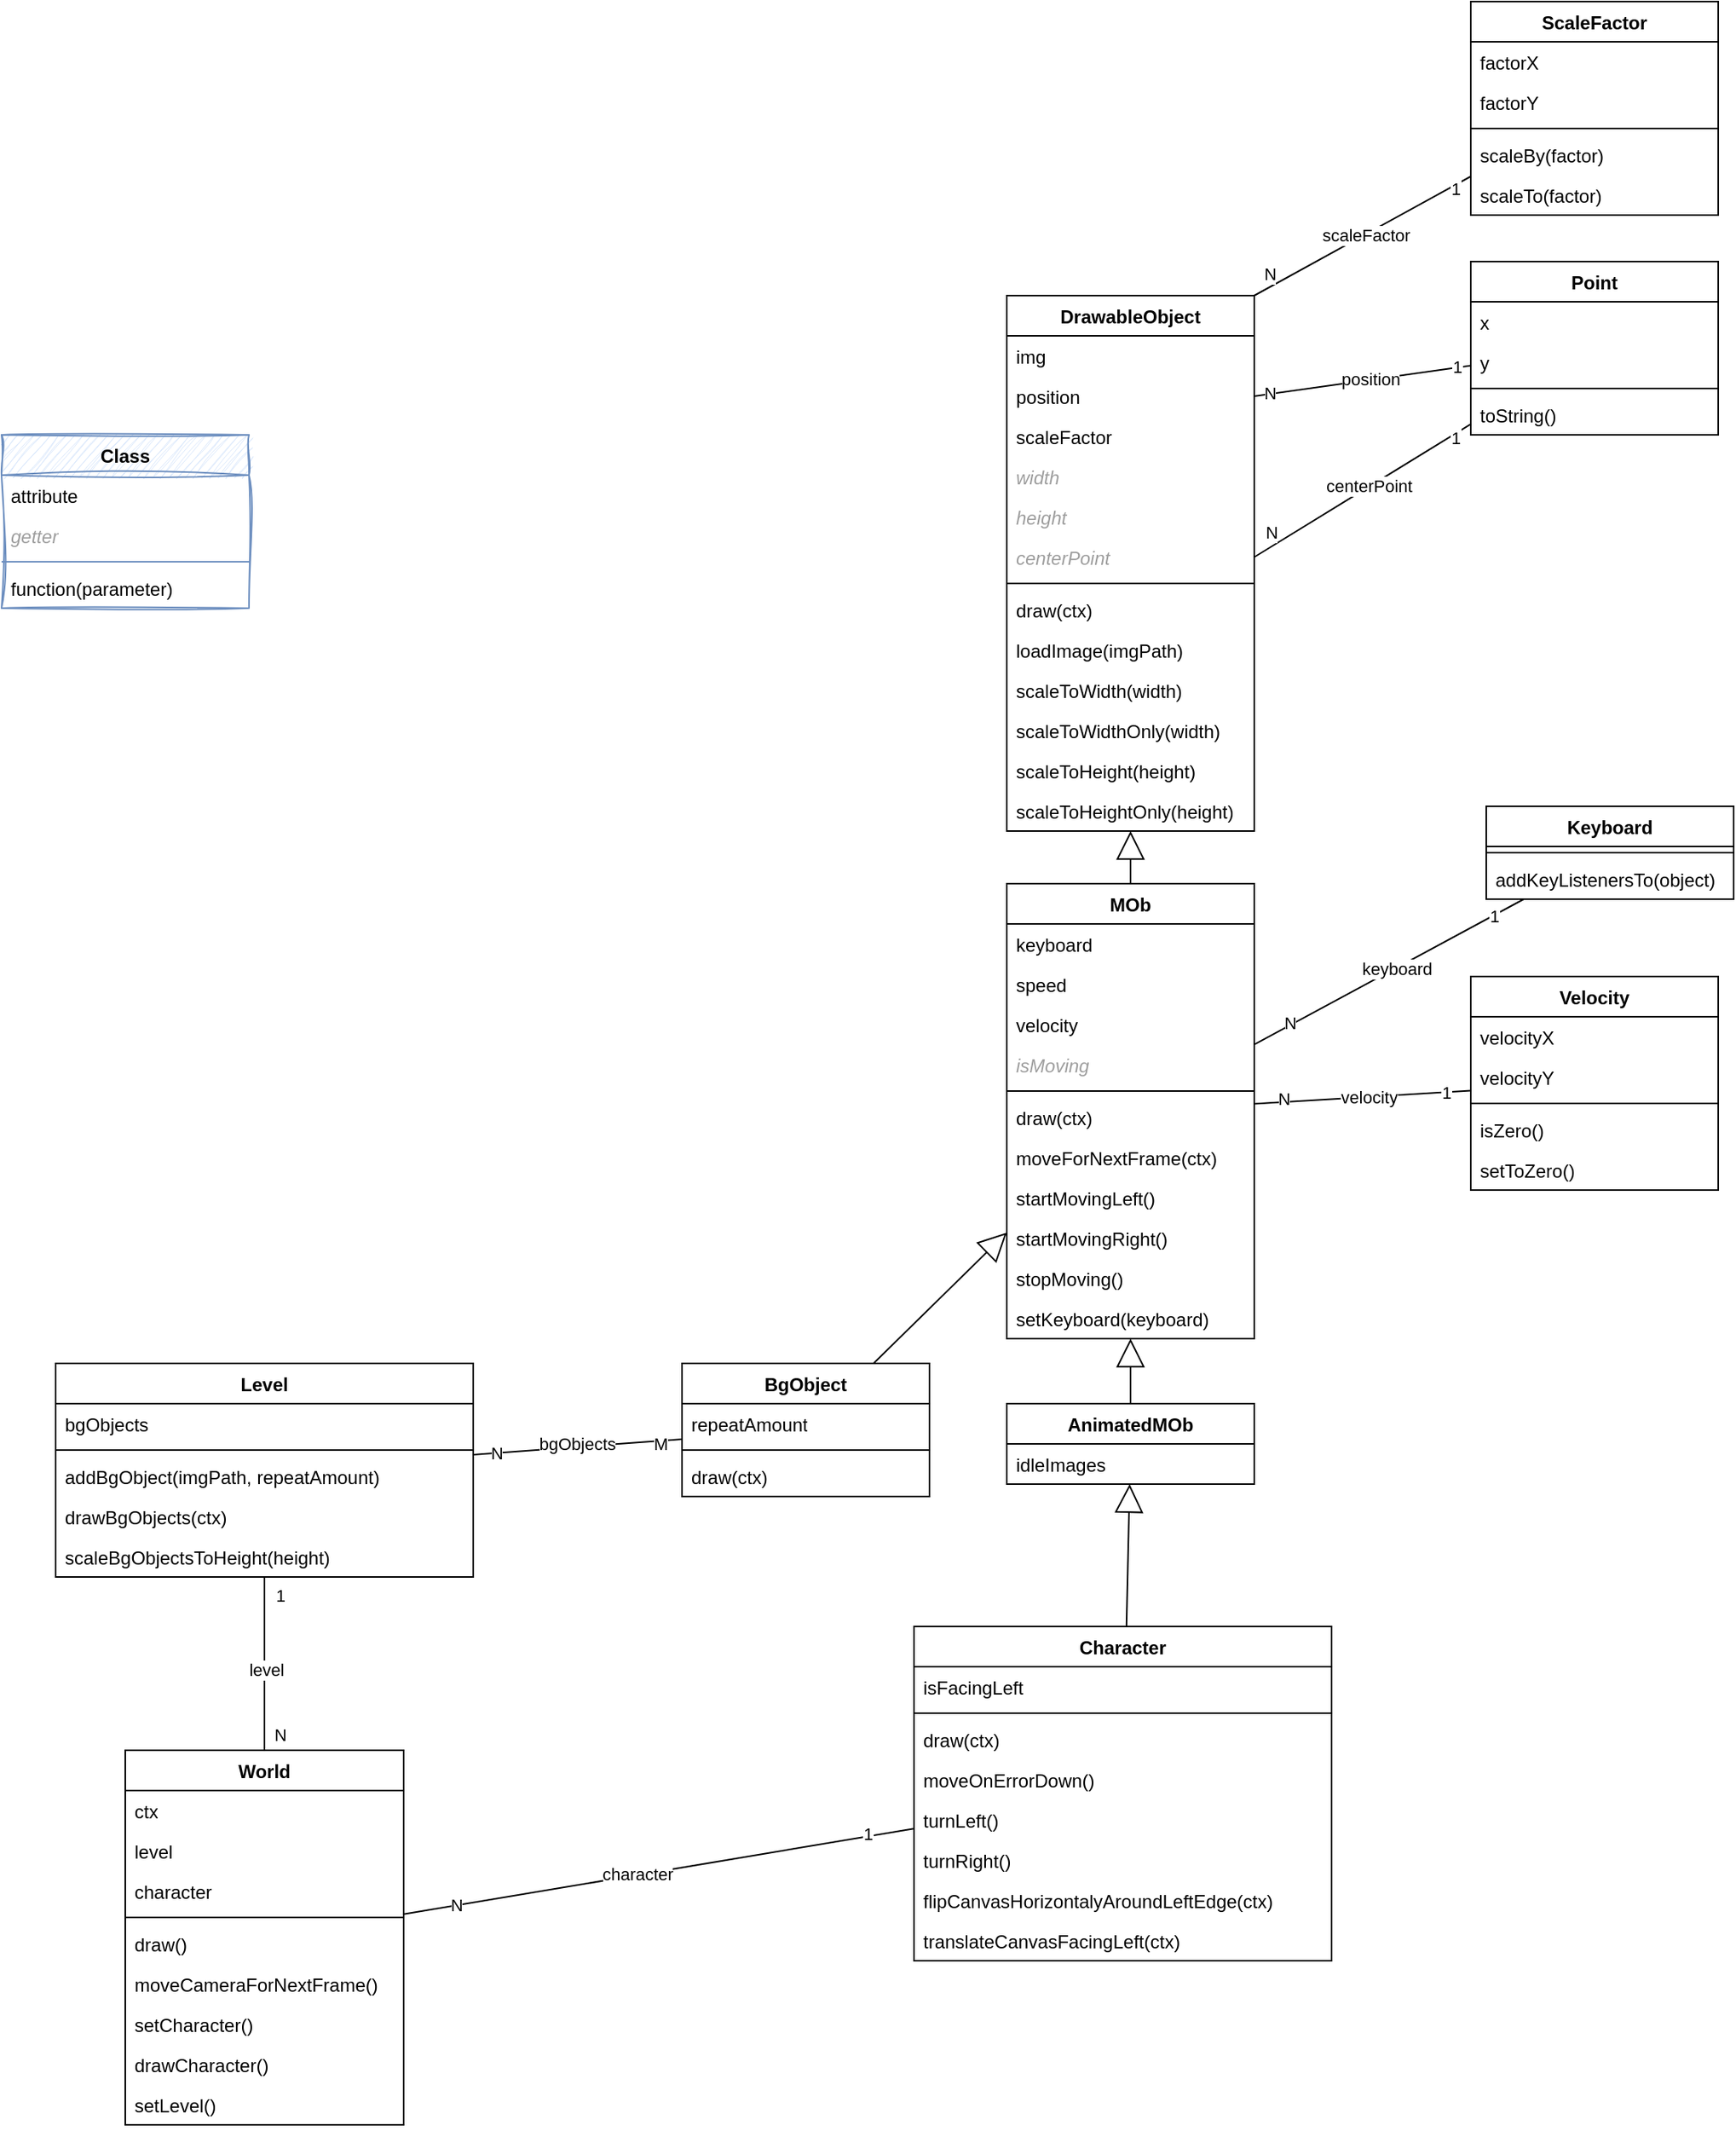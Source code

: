 <mxfile version="26.0.9">
  <diagram name="Seite-1" id="x2at07_N_aQKd4EDJgy-">
    <mxGraphModel dx="225" dy="431" grid="1" gridSize="10" guides="1" tooltips="1" connect="1" arrows="1" fold="1" page="0" pageScale="1" pageWidth="827" pageHeight="1169" math="0" shadow="0">
      <root>
        <mxCell id="0" />
        <mxCell id="1" parent="0" />
        <mxCell id="p3V_-y9Fi-c3o4Cyw_b7-1" value="MOb" style="swimlane;fontStyle=1;align=center;verticalAlign=top;childLayout=stackLayout;horizontal=1;startSize=26;horizontalStack=0;resizeParent=1;resizeParentMax=0;resizeLast=0;collapsible=1;marginBottom=0;whiteSpace=wrap;html=1;" parent="1" vertex="1">
          <mxGeometry x="1250" y="940" width="160" height="294" as="geometry" />
        </mxCell>
        <mxCell id="aAD3sPyAptaQX6q1ZkJC-4" value="keyboard" style="text;strokeColor=none;fillColor=none;align=left;verticalAlign=top;spacingLeft=4;spacingRight=4;overflow=hidden;rotatable=0;points=[[0,0.5],[1,0.5]];portConstraint=eastwest;whiteSpace=wrap;html=1;" parent="p3V_-y9Fi-c3o4Cyw_b7-1" vertex="1">
          <mxGeometry y="26" width="160" height="26" as="geometry" />
        </mxCell>
        <mxCell id="p3V_-y9Fi-c3o4Cyw_b7-5" value="speed" style="text;strokeColor=none;fillColor=none;align=left;verticalAlign=top;spacingLeft=4;spacingRight=4;overflow=hidden;rotatable=0;points=[[0,0.5],[1,0.5]];portConstraint=eastwest;whiteSpace=wrap;html=1;" parent="p3V_-y9Fi-c3o4Cyw_b7-1" vertex="1">
          <mxGeometry y="52" width="160" height="26" as="geometry" />
        </mxCell>
        <mxCell id="aAD3sPyAptaQX6q1ZkJC-6" value="velocity" style="text;strokeColor=none;fillColor=none;align=left;verticalAlign=top;spacingLeft=4;spacingRight=4;overflow=hidden;rotatable=0;points=[[0,0.5],[1,0.5]];portConstraint=eastwest;whiteSpace=wrap;html=1;" parent="p3V_-y9Fi-c3o4Cyw_b7-1" vertex="1">
          <mxGeometry y="78" width="160" height="26" as="geometry" />
        </mxCell>
        <mxCell id="pab9TxSlT8iIfJ_tJvWD-12" value="isMoving" style="text;align=left;verticalAlign=top;spacingLeft=4;spacingRight=4;overflow=hidden;rotatable=0;points=[[0,0.5],[1,0.5]];portConstraint=eastwest;whiteSpace=wrap;html=1;fontStyle=2;fontColor=#9E9E9E;" parent="p3V_-y9Fi-c3o4Cyw_b7-1" vertex="1">
          <mxGeometry y="104" width="160" height="26" as="geometry" />
        </mxCell>
        <mxCell id="Eilfzpk88HIiNFCSPfmL-2" value="" style="line;strokeWidth=1;fillColor=none;align=left;verticalAlign=middle;spacingTop=-1;spacingLeft=3;spacingRight=3;rotatable=0;labelPosition=right;points=[];portConstraint=eastwest;strokeColor=inherit;" parent="p3V_-y9Fi-c3o4Cyw_b7-1" vertex="1">
          <mxGeometry y="130" width="160" height="8" as="geometry" />
        </mxCell>
        <mxCell id="Eilfzpk88HIiNFCSPfmL-3" value="draw(ctx)" style="text;strokeColor=none;fillColor=none;align=left;verticalAlign=top;spacingLeft=4;spacingRight=4;overflow=hidden;rotatable=0;points=[[0,0.5],[1,0.5]];portConstraint=eastwest;whiteSpace=wrap;html=1;" parent="p3V_-y9Fi-c3o4Cyw_b7-1" vertex="1">
          <mxGeometry y="138" width="160" height="26" as="geometry" />
        </mxCell>
        <mxCell id="Eilfzpk88HIiNFCSPfmL-1" value="moveForNextFrame(ctx)" style="text;strokeColor=none;fillColor=none;align=left;verticalAlign=top;spacingLeft=4;spacingRight=4;overflow=hidden;rotatable=0;points=[[0,0.5],[1,0.5]];portConstraint=eastwest;whiteSpace=wrap;html=1;" parent="p3V_-y9Fi-c3o4Cyw_b7-1" vertex="1">
          <mxGeometry y="164" width="160" height="26" as="geometry" />
        </mxCell>
        <mxCell id="aAD3sPyAptaQX6q1ZkJC-2" value="startMovingLeft()" style="text;strokeColor=none;fillColor=none;align=left;verticalAlign=top;spacingLeft=4;spacingRight=4;overflow=hidden;rotatable=0;points=[[0,0.5],[1,0.5]];portConstraint=eastwest;whiteSpace=wrap;html=1;" parent="p3V_-y9Fi-c3o4Cyw_b7-1" vertex="1">
          <mxGeometry y="190" width="160" height="26" as="geometry" />
        </mxCell>
        <mxCell id="_E2Q9uZoJVDtGUVlwZwN-10" value="startMovingRight()" style="text;strokeColor=none;fillColor=none;align=left;verticalAlign=top;spacingLeft=4;spacingRight=4;overflow=hidden;rotatable=0;points=[[0,0.5],[1,0.5]];portConstraint=eastwest;whiteSpace=wrap;html=1;" parent="p3V_-y9Fi-c3o4Cyw_b7-1" vertex="1">
          <mxGeometry y="216" width="160" height="26" as="geometry" />
        </mxCell>
        <mxCell id="aAD3sPyAptaQX6q1ZkJC-3" value="stopMoving()" style="text;strokeColor=none;fillColor=none;align=left;verticalAlign=top;spacingLeft=4;spacingRight=4;overflow=hidden;rotatable=0;points=[[0,0.5],[1,0.5]];portConstraint=eastwest;whiteSpace=wrap;html=1;" parent="p3V_-y9Fi-c3o4Cyw_b7-1" vertex="1">
          <mxGeometry y="242" width="160" height="26" as="geometry" />
        </mxCell>
        <mxCell id="VQAU05B-Kyjywp0zFlvR-41" value="setKeyboard(keyboard)" style="text;strokeColor=none;fillColor=none;align=left;verticalAlign=top;spacingLeft=4;spacingRight=4;overflow=hidden;rotatable=0;points=[[0,0.5],[1,0.5]];portConstraint=eastwest;whiteSpace=wrap;html=1;" vertex="1" parent="p3V_-y9Fi-c3o4Cyw_b7-1">
          <mxGeometry y="268" width="160" height="26" as="geometry" />
        </mxCell>
        <mxCell id="p3V_-y9Fi-c3o4Cyw_b7-6" value="DrawableObject" style="swimlane;fontStyle=1;align=center;verticalAlign=top;childLayout=stackLayout;horizontal=1;startSize=26;horizontalStack=0;resizeParent=1;resizeParentMax=0;resizeLast=0;collapsible=1;marginBottom=0;whiteSpace=wrap;html=1;" parent="1" vertex="1">
          <mxGeometry x="1250" y="560" width="160" height="346" as="geometry" />
        </mxCell>
        <mxCell id="S9QPj7j4BUArp6uT0zjr-1" value="img" style="text;strokeColor=none;fillColor=none;align=left;verticalAlign=top;spacingLeft=4;spacingRight=4;overflow=hidden;rotatable=0;points=[[0,0.5],[1,0.5]];portConstraint=eastwest;whiteSpace=wrap;html=1;" parent="p3V_-y9Fi-c3o4Cyw_b7-6" vertex="1">
          <mxGeometry y="26" width="160" height="26" as="geometry" />
        </mxCell>
        <mxCell id="p3V_-y9Fi-c3o4Cyw_b7-8" value="position" style="text;strokeColor=none;fillColor=none;align=left;verticalAlign=top;spacingLeft=4;spacingRight=4;overflow=hidden;rotatable=0;points=[[0,0.5],[1,0.5]];portConstraint=eastwest;whiteSpace=wrap;html=1;" parent="p3V_-y9Fi-c3o4Cyw_b7-6" vertex="1">
          <mxGeometry y="52" width="160" height="26" as="geometry" />
        </mxCell>
        <mxCell id="w2wtN9gK40iT5K4Y2kgw-1" value="scaleFactor" style="text;strokeColor=none;fillColor=none;align=left;verticalAlign=top;spacingLeft=4;spacingRight=4;overflow=hidden;rotatable=0;points=[[0,0.5],[1,0.5]];portConstraint=eastwest;whiteSpace=wrap;html=1;" parent="p3V_-y9Fi-c3o4Cyw_b7-6" vertex="1">
          <mxGeometry y="78" width="160" height="26" as="geometry" />
        </mxCell>
        <mxCell id="w2wtN9gK40iT5K4Y2kgw-15" value="width" style="text;align=left;verticalAlign=top;spacingLeft=4;spacingRight=4;overflow=hidden;rotatable=0;points=[[0,0.5],[1,0.5]];portConstraint=eastwest;whiteSpace=wrap;html=1;fontStyle=2;fontColor=#9E9E9E;" parent="p3V_-y9Fi-c3o4Cyw_b7-6" vertex="1">
          <mxGeometry y="104" width="160" height="26" as="geometry" />
        </mxCell>
        <mxCell id="w2wtN9gK40iT5K4Y2kgw-16" value="height" style="text;align=left;verticalAlign=top;spacingLeft=4;spacingRight=4;overflow=hidden;rotatable=0;points=[[0,0.5],[1,0.5]];portConstraint=eastwest;whiteSpace=wrap;html=1;fontStyle=2;fontColor=#9E9E9E;" parent="p3V_-y9Fi-c3o4Cyw_b7-6" vertex="1">
          <mxGeometry y="130" width="160" height="26" as="geometry" />
        </mxCell>
        <mxCell id="w2wtN9gK40iT5K4Y2kgw-17" value="centerPoint" style="text;align=left;verticalAlign=top;spacingLeft=4;spacingRight=4;overflow=hidden;rotatable=0;points=[[0,0.5],[1,0.5]];portConstraint=eastwest;whiteSpace=wrap;html=1;fontStyle=2;fontColor=#9E9E9E;" parent="p3V_-y9Fi-c3o4Cyw_b7-6" vertex="1">
          <mxGeometry y="156" width="160" height="26" as="geometry" />
        </mxCell>
        <mxCell id="p3V_-y9Fi-c3o4Cyw_b7-12" value="" style="line;strokeWidth=1;fillColor=none;align=left;verticalAlign=middle;spacingTop=-1;spacingLeft=3;spacingRight=3;rotatable=0;labelPosition=right;points=[];portConstraint=eastwest;strokeColor=inherit;" parent="p3V_-y9Fi-c3o4Cyw_b7-6" vertex="1">
          <mxGeometry y="182" width="160" height="8" as="geometry" />
        </mxCell>
        <mxCell id="p3V_-y9Fi-c3o4Cyw_b7-11" value="draw(ctx)" style="text;strokeColor=none;fillColor=none;align=left;verticalAlign=top;spacingLeft=4;spacingRight=4;overflow=hidden;rotatable=0;points=[[0,0.5],[1,0.5]];portConstraint=eastwest;whiteSpace=wrap;html=1;" parent="p3V_-y9Fi-c3o4Cyw_b7-6" vertex="1">
          <mxGeometry y="190" width="160" height="26" as="geometry" />
        </mxCell>
        <mxCell id="S9QPj7j4BUArp6uT0zjr-4" value="loadImage(imgPath)" style="text;strokeColor=none;fillColor=none;align=left;verticalAlign=top;spacingLeft=4;spacingRight=4;overflow=hidden;rotatable=0;points=[[0,0.5],[1,0.5]];portConstraint=eastwest;whiteSpace=wrap;html=1;" parent="p3V_-y9Fi-c3o4Cyw_b7-6" vertex="1">
          <mxGeometry y="216" width="160" height="26" as="geometry" />
        </mxCell>
        <mxCell id="S9QPj7j4BUArp6uT0zjr-5" value="scaleToWidth(width)" style="text;strokeColor=none;fillColor=none;align=left;verticalAlign=top;spacingLeft=4;spacingRight=4;overflow=hidden;rotatable=0;points=[[0,0.5],[1,0.5]];portConstraint=eastwest;whiteSpace=wrap;html=1;" parent="p3V_-y9Fi-c3o4Cyw_b7-6" vertex="1">
          <mxGeometry y="242" width="160" height="26" as="geometry" />
        </mxCell>
        <mxCell id="S9QPj7j4BUArp6uT0zjr-6" value="scaleToWidthOnly(width)" style="text;strokeColor=none;fillColor=none;align=left;verticalAlign=top;spacingLeft=4;spacingRight=4;overflow=hidden;rotatable=0;points=[[0,0.5],[1,0.5]];portConstraint=eastwest;whiteSpace=wrap;html=1;" parent="p3V_-y9Fi-c3o4Cyw_b7-6" vertex="1">
          <mxGeometry y="268" width="160" height="26" as="geometry" />
        </mxCell>
        <mxCell id="S9QPj7j4BUArp6uT0zjr-7" value="scaleToHeight(height)" style="text;strokeColor=none;fillColor=none;align=left;verticalAlign=top;spacingLeft=4;spacingRight=4;overflow=hidden;rotatable=0;points=[[0,0.5],[1,0.5]];portConstraint=eastwest;whiteSpace=wrap;html=1;" parent="p3V_-y9Fi-c3o4Cyw_b7-6" vertex="1">
          <mxGeometry y="294" width="160" height="26" as="geometry" />
        </mxCell>
        <mxCell id="S9QPj7j4BUArp6uT0zjr-8" value="scaleToHeightOnly(height)" style="text;strokeColor=none;fillColor=none;align=left;verticalAlign=top;spacingLeft=4;spacingRight=4;overflow=hidden;rotatable=0;points=[[0,0.5],[1,0.5]];portConstraint=eastwest;whiteSpace=wrap;html=1;" parent="p3V_-y9Fi-c3o4Cyw_b7-6" vertex="1">
          <mxGeometry y="320" width="160" height="26" as="geometry" />
        </mxCell>
        <mxCell id="0z1pT0G0UQYex730a2tR-1" value="" style="endArrow=block;endSize=16;endFill=0;html=1;rounded=0;" parent="1" source="p3V_-y9Fi-c3o4Cyw_b7-1" target="p3V_-y9Fi-c3o4Cyw_b7-6" edge="1">
          <mxGeometry x="-0.062" width="160" relative="1" as="geometry">
            <mxPoint x="1520" y="1020" as="sourcePoint" />
            <mxPoint x="1680" y="1020" as="targetPoint" />
            <mxPoint as="offset" />
          </mxGeometry>
        </mxCell>
        <mxCell id="H8ZNoMI1jTKJGlE2pCz6-1" value="AnimatedMOb" style="swimlane;fontStyle=1;align=center;verticalAlign=top;childLayout=stackLayout;horizontal=1;startSize=26;horizontalStack=0;resizeParent=1;resizeParentMax=0;resizeLast=0;collapsible=1;marginBottom=0;whiteSpace=wrap;html=1;" parent="1" vertex="1">
          <mxGeometry x="1250" y="1276" width="160" height="52" as="geometry" />
        </mxCell>
        <mxCell id="w2wtN9gK40iT5K4Y2kgw-18" value="idleImages" style="text;strokeColor=none;fillColor=none;align=left;verticalAlign=top;spacingLeft=4;spacingRight=4;overflow=hidden;rotatable=0;points=[[0,0.5],[1,0.5]];portConstraint=eastwest;whiteSpace=wrap;html=1;" parent="H8ZNoMI1jTKJGlE2pCz6-1" vertex="1">
          <mxGeometry y="26" width="160" height="26" as="geometry" />
        </mxCell>
        <mxCell id="H8ZNoMI1jTKJGlE2pCz6-7" value="" style="endArrow=block;endSize=16;endFill=0;html=1;rounded=0;" parent="1" source="H8ZNoMI1jTKJGlE2pCz6-1" target="p3V_-y9Fi-c3o4Cyw_b7-1" edge="1">
          <mxGeometry x="-0.062" width="160" relative="1" as="geometry">
            <mxPoint x="1460" y="1124" as="sourcePoint" />
            <mxPoint x="1460" y="1080" as="targetPoint" />
            <mxPoint as="offset" />
          </mxGeometry>
        </mxCell>
        <mxCell id="VQAU05B-Kyjywp0zFlvR-26" style="rounded=0;orthogonalLoop=1;jettySize=auto;html=1;endArrow=none;startFill=0;" edge="1" parent="1" source="H8ZNoMI1jTKJGlE2pCz6-9" target="_E2Q9uZoJVDtGUVlwZwN-7">
          <mxGeometry relative="1" as="geometry" />
        </mxCell>
        <mxCell id="VQAU05B-Kyjywp0zFlvR-27" value="character" style="edgeLabel;html=1;align=center;verticalAlign=middle;resizable=0;points=[];" connectable="0" vertex="1" parent="VQAU05B-Kyjywp0zFlvR-26">
          <mxGeometry x="-0.082" y="1" relative="1" as="geometry">
            <mxPoint as="offset" />
          </mxGeometry>
        </mxCell>
        <mxCell id="VQAU05B-Kyjywp0zFlvR-28" value="N" style="edgeLabel;html=1;align=center;verticalAlign=middle;resizable=0;points=[];" connectable="0" vertex="1" parent="VQAU05B-Kyjywp0zFlvR-26">
          <mxGeometry x="-0.796" y="1" relative="1" as="geometry">
            <mxPoint as="offset" />
          </mxGeometry>
        </mxCell>
        <mxCell id="VQAU05B-Kyjywp0zFlvR-29" value="1" style="edgeLabel;html=1;align=center;verticalAlign=middle;resizable=0;points=[];" connectable="0" vertex="1" parent="VQAU05B-Kyjywp0zFlvR-26">
          <mxGeometry x="0.816" y="2" relative="1" as="geometry">
            <mxPoint as="offset" />
          </mxGeometry>
        </mxCell>
        <mxCell id="H8ZNoMI1jTKJGlE2pCz6-9" value="World" style="swimlane;fontStyle=1;align=center;verticalAlign=top;childLayout=stackLayout;horizontal=1;startSize=26;horizontalStack=0;resizeParent=1;resizeParentMax=0;resizeLast=0;collapsible=1;marginBottom=0;whiteSpace=wrap;html=1;" parent="1" vertex="1">
          <mxGeometry x="680" y="1500" width="180" height="242" as="geometry" />
        </mxCell>
        <mxCell id="H8ZNoMI1jTKJGlE2pCz6-11" value="ctx" style="text;strokeColor=none;fillColor=none;align=left;verticalAlign=top;spacingLeft=4;spacingRight=4;overflow=hidden;rotatable=0;points=[[0,0.5],[1,0.5]];portConstraint=eastwest;whiteSpace=wrap;html=1;" parent="H8ZNoMI1jTKJGlE2pCz6-9" vertex="1">
          <mxGeometry y="26" width="180" height="26" as="geometry" />
        </mxCell>
        <mxCell id="_E2Q9uZoJVDtGUVlwZwN-6" value="level" style="text;strokeColor=none;fillColor=none;align=left;verticalAlign=top;spacingLeft=4;spacingRight=4;overflow=hidden;rotatable=0;points=[[0,0.5],[1,0.5]];portConstraint=eastwest;whiteSpace=wrap;html=1;" parent="H8ZNoMI1jTKJGlE2pCz6-9" vertex="1">
          <mxGeometry y="52" width="180" height="26" as="geometry" />
        </mxCell>
        <mxCell id="_E2Q9uZoJVDtGUVlwZwN-5" value="character" style="text;strokeColor=none;fillColor=none;align=left;verticalAlign=top;spacingLeft=4;spacingRight=4;overflow=hidden;rotatable=0;points=[[0,0.5],[1,0.5]];portConstraint=eastwest;whiteSpace=wrap;html=1;" parent="H8ZNoMI1jTKJGlE2pCz6-9" vertex="1">
          <mxGeometry y="78" width="180" height="26" as="geometry" />
        </mxCell>
        <mxCell id="H8ZNoMI1jTKJGlE2pCz6-15" value="" style="line;strokeWidth=1;fillColor=none;align=left;verticalAlign=middle;spacingTop=-1;spacingLeft=3;spacingRight=3;rotatable=0;labelPosition=right;points=[];portConstraint=eastwest;strokeColor=inherit;" parent="H8ZNoMI1jTKJGlE2pCz6-9" vertex="1">
          <mxGeometry y="104" width="180" height="8" as="geometry" />
        </mxCell>
        <mxCell id="w2wtN9gK40iT5K4Y2kgw-12" value="draw()" style="text;strokeColor=none;fillColor=none;align=left;verticalAlign=top;spacingLeft=4;spacingRight=4;overflow=hidden;rotatable=0;points=[[0,0.5],[1,0.5]];portConstraint=eastwest;whiteSpace=wrap;html=1;" parent="H8ZNoMI1jTKJGlE2pCz6-9" vertex="1">
          <mxGeometry y="112" width="180" height="26" as="geometry" />
        </mxCell>
        <mxCell id="VQAU05B-Kyjywp0zFlvR-36" value="moveCameraForNextFrame()" style="text;strokeColor=none;fillColor=none;align=left;verticalAlign=top;spacingLeft=4;spacingRight=4;overflow=hidden;rotatable=0;points=[[0,0.5],[1,0.5]];portConstraint=eastwest;whiteSpace=wrap;html=1;" vertex="1" parent="H8ZNoMI1jTKJGlE2pCz6-9">
          <mxGeometry y="138" width="180" height="26" as="geometry" />
        </mxCell>
        <mxCell id="H8ZNoMI1jTKJGlE2pCz6-16" value="setCharacter()" style="text;strokeColor=none;fillColor=none;align=left;verticalAlign=top;spacingLeft=4;spacingRight=4;overflow=hidden;rotatable=0;points=[[0,0.5],[1,0.5]];portConstraint=eastwest;whiteSpace=wrap;html=1;" parent="H8ZNoMI1jTKJGlE2pCz6-9" vertex="1">
          <mxGeometry y="164" width="180" height="26" as="geometry" />
        </mxCell>
        <mxCell id="w2wtN9gK40iT5K4Y2kgw-11" value="drawCharacter()" style="text;strokeColor=none;fillColor=none;align=left;verticalAlign=top;spacingLeft=4;spacingRight=4;overflow=hidden;rotatable=0;points=[[0,0.5],[1,0.5]];portConstraint=eastwest;whiteSpace=wrap;html=1;" parent="H8ZNoMI1jTKJGlE2pCz6-9" vertex="1">
          <mxGeometry y="190" width="180" height="26" as="geometry" />
        </mxCell>
        <mxCell id="VQAU05B-Kyjywp0zFlvR-37" value="setLevel()" style="text;strokeColor=none;fillColor=none;align=left;verticalAlign=top;spacingLeft=4;spacingRight=4;overflow=hidden;rotatable=0;points=[[0,0.5],[1,0.5]];portConstraint=eastwest;whiteSpace=wrap;html=1;" vertex="1" parent="H8ZNoMI1jTKJGlE2pCz6-9">
          <mxGeometry y="216" width="180" height="26" as="geometry" />
        </mxCell>
        <mxCell id="VQAU05B-Kyjywp0zFlvR-30" style="rounded=0;orthogonalLoop=1;jettySize=auto;html=1;endArrow=none;startFill=0;" edge="1" parent="1" source="_E2Q9uZoJVDtGUVlwZwN-1" target="ONFq-kA_TUCuMtDlKYoT-1">
          <mxGeometry relative="1" as="geometry" />
        </mxCell>
        <mxCell id="VQAU05B-Kyjywp0zFlvR-31" value="bgObjects" style="edgeLabel;html=1;align=center;verticalAlign=middle;resizable=0;points=[];" connectable="0" vertex="1" parent="VQAU05B-Kyjywp0zFlvR-30">
          <mxGeometry x="-0.008" y="2" relative="1" as="geometry">
            <mxPoint as="offset" />
          </mxGeometry>
        </mxCell>
        <mxCell id="VQAU05B-Kyjywp0zFlvR-32" value="N" style="edgeLabel;html=1;align=center;verticalAlign=middle;resizable=0;points=[];" connectable="0" vertex="1" parent="VQAU05B-Kyjywp0zFlvR-30">
          <mxGeometry x="-0.787" relative="1" as="geometry">
            <mxPoint as="offset" />
          </mxGeometry>
        </mxCell>
        <mxCell id="VQAU05B-Kyjywp0zFlvR-33" value="M" style="edgeLabel;html=1;align=center;verticalAlign=middle;resizable=0;points=[];" connectable="0" vertex="1" parent="VQAU05B-Kyjywp0zFlvR-30">
          <mxGeometry x="0.781" y="-2" relative="1" as="geometry">
            <mxPoint as="offset" />
          </mxGeometry>
        </mxCell>
        <mxCell id="_E2Q9uZoJVDtGUVlwZwN-1" value="Level" style="swimlane;fontStyle=1;align=center;verticalAlign=top;childLayout=stackLayout;horizontal=1;startSize=26;horizontalStack=0;resizeParent=1;resizeParentMax=0;resizeLast=0;collapsible=1;marginBottom=0;whiteSpace=wrap;html=1;" parent="1" vertex="1">
          <mxGeometry x="635" y="1250" width="270" height="138" as="geometry" />
        </mxCell>
        <mxCell id="w2wtN9gK40iT5K4Y2kgw-13" value="bgObjects" style="text;strokeColor=none;fillColor=none;align=left;verticalAlign=top;spacingLeft=4;spacingRight=4;overflow=hidden;rotatable=0;points=[[0,0.5],[1,0.5]];portConstraint=eastwest;whiteSpace=wrap;html=1;" parent="_E2Q9uZoJVDtGUVlwZwN-1" vertex="1">
          <mxGeometry y="26" width="270" height="26" as="geometry" />
        </mxCell>
        <mxCell id="_E2Q9uZoJVDtGUVlwZwN-3" value="" style="line;strokeWidth=1;fillColor=none;align=left;verticalAlign=middle;spacingTop=-1;spacingLeft=3;spacingRight=3;rotatable=0;labelPosition=right;points=[];portConstraint=eastwest;strokeColor=inherit;" parent="_E2Q9uZoJVDtGUVlwZwN-1" vertex="1">
          <mxGeometry y="52" width="270" height="8" as="geometry" />
        </mxCell>
        <mxCell id="_E2Q9uZoJVDtGUVlwZwN-4" value="addBgObject(imgPath, repeatAmount)" style="text;strokeColor=none;fillColor=none;align=left;verticalAlign=top;spacingLeft=4;spacingRight=4;overflow=hidden;rotatable=0;points=[[0,0.5],[1,0.5]];portConstraint=eastwest;whiteSpace=wrap;html=1;" parent="_E2Q9uZoJVDtGUVlwZwN-1" vertex="1">
          <mxGeometry y="60" width="270" height="26" as="geometry" />
        </mxCell>
        <mxCell id="VQAU05B-Kyjywp0zFlvR-21" value="drawBgObjects(ctx)" style="text;strokeColor=none;fillColor=none;align=left;verticalAlign=top;spacingLeft=4;spacingRight=4;overflow=hidden;rotatable=0;points=[[0,0.5],[1,0.5]];portConstraint=eastwest;whiteSpace=wrap;html=1;" vertex="1" parent="_E2Q9uZoJVDtGUVlwZwN-1">
          <mxGeometry y="86" width="270" height="26" as="geometry" />
        </mxCell>
        <mxCell id="w2wtN9gK40iT5K4Y2kgw-14" value="scaleBgObjectsToHeight(height)" style="text;strokeColor=none;fillColor=none;align=left;verticalAlign=top;spacingLeft=4;spacingRight=4;overflow=hidden;rotatable=0;points=[[0,0.5],[1,0.5]];portConstraint=eastwest;whiteSpace=wrap;html=1;" parent="_E2Q9uZoJVDtGUVlwZwN-1" vertex="1">
          <mxGeometry y="112" width="270" height="26" as="geometry" />
        </mxCell>
        <mxCell id="_E2Q9uZoJVDtGUVlwZwN-7" value="Character" style="swimlane;fontStyle=1;align=center;verticalAlign=top;childLayout=stackLayout;horizontal=1;startSize=26;horizontalStack=0;resizeParent=1;resizeParentMax=0;resizeLast=0;collapsible=1;marginBottom=0;whiteSpace=wrap;html=1;" parent="1" vertex="1">
          <mxGeometry x="1190" y="1420" width="270" height="216" as="geometry" />
        </mxCell>
        <mxCell id="s-4L6rrlBLvR3rok7J3N-1" value="isFacingLeft" style="text;strokeColor=none;fillColor=none;align=left;verticalAlign=top;spacingLeft=4;spacingRight=4;overflow=hidden;rotatable=0;points=[[0,0.5],[1,0.5]];portConstraint=eastwest;whiteSpace=wrap;html=1;" parent="_E2Q9uZoJVDtGUVlwZwN-7" vertex="1">
          <mxGeometry y="26" width="270" height="26" as="geometry" />
        </mxCell>
        <mxCell id="_E2Q9uZoJVDtGUVlwZwN-9" value="" style="line;strokeWidth=1;fillColor=none;align=left;verticalAlign=middle;spacingTop=-1;spacingLeft=3;spacingRight=3;rotatable=0;labelPosition=right;points=[];portConstraint=eastwest;strokeColor=inherit;" parent="_E2Q9uZoJVDtGUVlwZwN-7" vertex="1">
          <mxGeometry y="52" width="270" height="8" as="geometry" />
        </mxCell>
        <mxCell id="aAD3sPyAptaQX6q1ZkJC-1" value="draw(ctx)" style="text;strokeColor=none;fillColor=none;align=left;verticalAlign=top;spacingLeft=4;spacingRight=4;overflow=hidden;rotatable=0;points=[[0,0.5],[1,0.5]];portConstraint=eastwest;whiteSpace=wrap;html=1;" parent="_E2Q9uZoJVDtGUVlwZwN-7" vertex="1">
          <mxGeometry y="60" width="270" height="26" as="geometry" />
        </mxCell>
        <mxCell id="VQAU05B-Kyjywp0zFlvR-1" value="moveOnErrorDown()" style="text;strokeColor=none;fillColor=none;align=left;verticalAlign=top;spacingLeft=4;spacingRight=4;overflow=hidden;rotatable=0;points=[[0,0.5],[1,0.5]];portConstraint=eastwest;whiteSpace=wrap;html=1;" vertex="1" parent="_E2Q9uZoJVDtGUVlwZwN-7">
          <mxGeometry y="86" width="270" height="26" as="geometry" />
        </mxCell>
        <mxCell id="VQAU05B-Kyjywp0zFlvR-2" value="turnLeft()" style="text;strokeColor=none;fillColor=none;align=left;verticalAlign=top;spacingLeft=4;spacingRight=4;overflow=hidden;rotatable=0;points=[[0,0.5],[1,0.5]];portConstraint=eastwest;whiteSpace=wrap;html=1;" vertex="1" parent="_E2Q9uZoJVDtGUVlwZwN-7">
          <mxGeometry y="112" width="270" height="26" as="geometry" />
        </mxCell>
        <mxCell id="VQAU05B-Kyjywp0zFlvR-3" value="turnRight()" style="text;strokeColor=none;fillColor=none;align=left;verticalAlign=top;spacingLeft=4;spacingRight=4;overflow=hidden;rotatable=0;points=[[0,0.5],[1,0.5]];portConstraint=eastwest;whiteSpace=wrap;html=1;" vertex="1" parent="_E2Q9uZoJVDtGUVlwZwN-7">
          <mxGeometry y="138" width="270" height="26" as="geometry" />
        </mxCell>
        <mxCell id="s-4L6rrlBLvR3rok7J3N-3" value="flipCanvasHorizontalyAroundLeftEdge(ctx)" style="text;strokeColor=none;fillColor=none;align=left;verticalAlign=top;spacingLeft=4;spacingRight=4;overflow=hidden;rotatable=0;points=[[0,0.5],[1,0.5]];portConstraint=eastwest;whiteSpace=wrap;html=1;" parent="_E2Q9uZoJVDtGUVlwZwN-7" vertex="1">
          <mxGeometry y="164" width="270" height="26" as="geometry" />
        </mxCell>
        <mxCell id="s-4L6rrlBLvR3rok7J3N-4" value="translateCanvasFacingLeft(ctx)" style="text;strokeColor=none;fillColor=none;align=left;verticalAlign=top;spacingLeft=4;spacingRight=4;overflow=hidden;rotatable=0;points=[[0,0.5],[1,0.5]];portConstraint=eastwest;whiteSpace=wrap;html=1;" parent="_E2Q9uZoJVDtGUVlwZwN-7" vertex="1">
          <mxGeometry y="190" width="270" height="26" as="geometry" />
        </mxCell>
        <mxCell id="_E2Q9uZoJVDtGUVlwZwN-12" value="" style="endArrow=block;endSize=16;endFill=0;html=1;rounded=0;" parent="1" source="_E2Q9uZoJVDtGUVlwZwN-7" target="H8ZNoMI1jTKJGlE2pCz6-1" edge="1">
          <mxGeometry x="-0.062" width="160" relative="1" as="geometry">
            <mxPoint x="1560" y="1100" as="sourcePoint" />
            <mxPoint x="1510" y="1101" as="targetPoint" />
            <mxPoint as="offset" />
          </mxGeometry>
        </mxCell>
        <mxCell id="_E2Q9uZoJVDtGUVlwZwN-13" value="Point" style="swimlane;fontStyle=1;align=center;verticalAlign=top;childLayout=stackLayout;horizontal=1;startSize=26;horizontalStack=0;resizeParent=1;resizeParentMax=0;resizeLast=0;collapsible=1;marginBottom=0;whiteSpace=wrap;html=1;" parent="1" vertex="1">
          <mxGeometry x="1550" y="538" width="160" height="112" as="geometry" />
        </mxCell>
        <mxCell id="_E2Q9uZoJVDtGUVlwZwN-14" value="x" style="text;strokeColor=none;fillColor=none;align=left;verticalAlign=top;spacingLeft=4;spacingRight=4;overflow=hidden;rotatable=0;points=[[0,0.5],[1,0.5]];portConstraint=eastwest;whiteSpace=wrap;html=1;" parent="_E2Q9uZoJVDtGUVlwZwN-13" vertex="1">
          <mxGeometry y="26" width="160" height="26" as="geometry" />
        </mxCell>
        <mxCell id="w2wtN9gK40iT5K4Y2kgw-6" value="y" style="text;strokeColor=none;fillColor=none;align=left;verticalAlign=top;spacingLeft=4;spacingRight=4;overflow=hidden;rotatable=0;points=[[0,0.5],[1,0.5]];portConstraint=eastwest;whiteSpace=wrap;html=1;" parent="_E2Q9uZoJVDtGUVlwZwN-13" vertex="1">
          <mxGeometry y="52" width="160" height="26" as="geometry" />
        </mxCell>
        <mxCell id="VQAU05B-Kyjywp0zFlvR-4" value="" style="line;strokeWidth=1;fillColor=none;align=left;verticalAlign=middle;spacingTop=-1;spacingLeft=3;spacingRight=3;rotatable=0;labelPosition=right;points=[];portConstraint=eastwest;strokeColor=inherit;" vertex="1" parent="_E2Q9uZoJVDtGUVlwZwN-13">
          <mxGeometry y="78" width="160" height="8" as="geometry" />
        </mxCell>
        <mxCell id="VQAU05B-Kyjywp0zFlvR-5" value="toString()" style="text;strokeColor=none;fillColor=none;align=left;verticalAlign=top;spacingLeft=4;spacingRight=4;overflow=hidden;rotatable=0;points=[[0,0.5],[1,0.5]];portConstraint=eastwest;whiteSpace=wrap;html=1;" vertex="1" parent="_E2Q9uZoJVDtGUVlwZwN-13">
          <mxGeometry y="86" width="160" height="26" as="geometry" />
        </mxCell>
        <mxCell id="_E2Q9uZoJVDtGUVlwZwN-17" value="ScaleFactor" style="swimlane;fontStyle=1;align=center;verticalAlign=top;childLayout=stackLayout;horizontal=1;startSize=26;horizontalStack=0;resizeParent=1;resizeParentMax=0;resizeLast=0;collapsible=1;marginBottom=0;whiteSpace=wrap;html=1;" parent="1" vertex="1">
          <mxGeometry x="1550" y="370" width="160" height="138" as="geometry" />
        </mxCell>
        <mxCell id="w2wtN9gK40iT5K4Y2kgw-9" value="factorX" style="text;strokeColor=none;fillColor=none;align=left;verticalAlign=top;spacingLeft=4;spacingRight=4;overflow=hidden;rotatable=0;points=[[0,0.5],[1,0.5]];portConstraint=eastwest;whiteSpace=wrap;html=1;" parent="_E2Q9uZoJVDtGUVlwZwN-17" vertex="1">
          <mxGeometry y="26" width="160" height="26" as="geometry" />
        </mxCell>
        <mxCell id="w2wtN9gK40iT5K4Y2kgw-10" value="factorY" style="text;strokeColor=none;fillColor=none;align=left;verticalAlign=top;spacingLeft=4;spacingRight=4;overflow=hidden;rotatable=0;points=[[0,0.5],[1,0.5]];portConstraint=eastwest;whiteSpace=wrap;html=1;" parent="_E2Q9uZoJVDtGUVlwZwN-17" vertex="1">
          <mxGeometry y="52" width="160" height="26" as="geometry" />
        </mxCell>
        <mxCell id="_E2Q9uZoJVDtGUVlwZwN-19" value="" style="line;strokeWidth=1;fillColor=none;align=left;verticalAlign=middle;spacingTop=-1;spacingLeft=3;spacingRight=3;rotatable=0;labelPosition=right;points=[];portConstraint=eastwest;strokeColor=inherit;" parent="_E2Q9uZoJVDtGUVlwZwN-17" vertex="1">
          <mxGeometry y="78" width="160" height="8" as="geometry" />
        </mxCell>
        <mxCell id="0z1pT0G0UQYex730a2tR-2" value="scaleBy(factor)" style="text;strokeColor=none;fillColor=none;align=left;verticalAlign=top;spacingLeft=4;spacingRight=4;overflow=hidden;rotatable=0;points=[[0,0.5],[1,0.5]];portConstraint=eastwest;whiteSpace=wrap;html=1;" parent="_E2Q9uZoJVDtGUVlwZwN-17" vertex="1">
          <mxGeometry y="86" width="160" height="26" as="geometry" />
        </mxCell>
        <mxCell id="w2wtN9gK40iT5K4Y2kgw-8" value="scaleTo(factor)" style="text;strokeColor=none;fillColor=none;align=left;verticalAlign=top;spacingLeft=4;spacingRight=4;overflow=hidden;rotatable=0;points=[[0,0.5],[1,0.5]];portConstraint=eastwest;whiteSpace=wrap;html=1;" parent="_E2Q9uZoJVDtGUVlwZwN-17" vertex="1">
          <mxGeometry y="112" width="160" height="26" as="geometry" />
        </mxCell>
        <mxCell id="pab9TxSlT8iIfJ_tJvWD-17" style="rounded=0;orthogonalLoop=1;jettySize=auto;html=1;endArrow=none;startFill=0;" parent="1" source="w2wtN9gK40iT5K4Y2kgw-2" target="p3V_-y9Fi-c3o4Cyw_b7-1" edge="1">
          <mxGeometry relative="1" as="geometry" />
        </mxCell>
        <mxCell id="pab9TxSlT8iIfJ_tJvWD-18" value="N" style="edgeLabel;html=1;align=center;verticalAlign=middle;resizable=0;points=[];" parent="pab9TxSlT8iIfJ_tJvWD-17" vertex="1" connectable="0">
          <mxGeometry x="0.729" y="-2" relative="1" as="geometry">
            <mxPoint as="offset" />
          </mxGeometry>
        </mxCell>
        <mxCell id="pab9TxSlT8iIfJ_tJvWD-19" value="1" style="edgeLabel;html=1;align=center;verticalAlign=middle;resizable=0;points=[];" parent="pab9TxSlT8iIfJ_tJvWD-17" vertex="1" connectable="0">
          <mxGeometry x="-0.775" relative="1" as="geometry">
            <mxPoint as="offset" />
          </mxGeometry>
        </mxCell>
        <mxCell id="pab9TxSlT8iIfJ_tJvWD-20" value="velocity" style="edgeLabel;html=1;align=center;verticalAlign=middle;resizable=0;points=[];" parent="pab9TxSlT8iIfJ_tJvWD-17" vertex="1" connectable="0">
          <mxGeometry x="-0.051" relative="1" as="geometry">
            <mxPoint as="offset" />
          </mxGeometry>
        </mxCell>
        <mxCell id="w2wtN9gK40iT5K4Y2kgw-2" value="Velocity" style="swimlane;fontStyle=1;align=center;verticalAlign=top;childLayout=stackLayout;horizontal=1;startSize=26;horizontalStack=0;resizeParent=1;resizeParentMax=0;resizeLast=0;collapsible=1;marginBottom=0;whiteSpace=wrap;html=1;" parent="1" vertex="1">
          <mxGeometry x="1550" y="1000" width="160" height="138" as="geometry" />
        </mxCell>
        <mxCell id="w2wtN9gK40iT5K4Y2kgw-3" value="velocityX" style="text;strokeColor=none;fillColor=none;align=left;verticalAlign=top;spacingLeft=4;spacingRight=4;overflow=hidden;rotatable=0;points=[[0,0.5],[1,0.5]];portConstraint=eastwest;whiteSpace=wrap;html=1;" parent="w2wtN9gK40iT5K4Y2kgw-2" vertex="1">
          <mxGeometry y="26" width="160" height="26" as="geometry" />
        </mxCell>
        <mxCell id="w2wtN9gK40iT5K4Y2kgw-7" value="velocityY" style="text;strokeColor=none;fillColor=none;align=left;verticalAlign=top;spacingLeft=4;spacingRight=4;overflow=hidden;rotatable=0;points=[[0,0.5],[1,0.5]];portConstraint=eastwest;whiteSpace=wrap;html=1;" parent="w2wtN9gK40iT5K4Y2kgw-2" vertex="1">
          <mxGeometry y="52" width="160" height="26" as="geometry" />
        </mxCell>
        <mxCell id="pab9TxSlT8iIfJ_tJvWD-15" value="" style="line;strokeWidth=1;fillColor=none;align=left;verticalAlign=middle;spacingTop=-1;spacingLeft=3;spacingRight=3;rotatable=0;labelPosition=right;points=[];portConstraint=eastwest;strokeColor=inherit;" parent="w2wtN9gK40iT5K4Y2kgw-2" vertex="1">
          <mxGeometry y="78" width="160" height="8" as="geometry" />
        </mxCell>
        <mxCell id="pab9TxSlT8iIfJ_tJvWD-16" value="isZero()" style="text;strokeColor=none;fillColor=none;align=left;verticalAlign=top;spacingLeft=4;spacingRight=4;overflow=hidden;rotatable=0;points=[[0,0.5],[1,0.5]];portConstraint=eastwest;whiteSpace=wrap;html=1;" parent="w2wtN9gK40iT5K4Y2kgw-2" vertex="1">
          <mxGeometry y="86" width="160" height="26" as="geometry" />
        </mxCell>
        <mxCell id="aAD3sPyAptaQX6q1ZkJC-5" value="setToZero()" style="text;strokeColor=none;fillColor=none;align=left;verticalAlign=top;spacingLeft=4;spacingRight=4;overflow=hidden;rotatable=0;points=[[0,0.5],[1,0.5]];portConstraint=eastwest;whiteSpace=wrap;html=1;" parent="w2wtN9gK40iT5K4Y2kgw-2" vertex="1">
          <mxGeometry y="112" width="160" height="26" as="geometry" />
        </mxCell>
        <mxCell id="ONFq-kA_TUCuMtDlKYoT-1" value="BgObject" style="swimlane;fontStyle=1;align=center;verticalAlign=top;childLayout=stackLayout;horizontal=1;startSize=26;horizontalStack=0;resizeParent=1;resizeParentMax=0;resizeLast=0;collapsible=1;marginBottom=0;whiteSpace=wrap;html=1;fontFamily=Helvetica;fontSize=12;" parent="1" vertex="1">
          <mxGeometry x="1040" y="1250" width="160" height="86" as="geometry" />
        </mxCell>
        <mxCell id="ONFq-kA_TUCuMtDlKYoT-2" value="repeatAmount" style="text;strokeColor=none;fillColor=none;align=left;verticalAlign=top;spacingLeft=4;spacingRight=4;overflow=hidden;rotatable=0;points=[[0,0.5],[1,0.5]];portConstraint=eastwest;whiteSpace=wrap;html=1;fontFamily=Helvetica;fontSize=12;fontColor=default;fontStyle=0;" parent="ONFq-kA_TUCuMtDlKYoT-1" vertex="1">
          <mxGeometry y="26" width="160" height="26" as="geometry" />
        </mxCell>
        <mxCell id="fcMi9yGVovQj2EcLoah6-2" value="" style="line;strokeWidth=1;fillColor=none;align=left;verticalAlign=middle;spacingTop=-1;spacingLeft=3;spacingRight=3;rotatable=0;labelPosition=right;points=[];portConstraint=eastwest;strokeColor=inherit;" parent="ONFq-kA_TUCuMtDlKYoT-1" vertex="1">
          <mxGeometry y="52" width="160" height="8" as="geometry" />
        </mxCell>
        <mxCell id="fcMi9yGVovQj2EcLoah6-1" value="draw(ctx)" style="text;strokeColor=none;fillColor=none;align=left;verticalAlign=top;spacingLeft=4;spacingRight=4;overflow=hidden;rotatable=0;points=[[0,0.5],[1,0.5]];portConstraint=eastwest;whiteSpace=wrap;html=1;" parent="ONFq-kA_TUCuMtDlKYoT-1" vertex="1">
          <mxGeometry y="60" width="160" height="26" as="geometry" />
        </mxCell>
        <mxCell id="ONFq-kA_TUCuMtDlKYoT-3" value="" style="endArrow=block;endSize=16;endFill=0;html=1;rounded=0;" parent="1" source="ONFq-kA_TUCuMtDlKYoT-1" target="p3V_-y9Fi-c3o4Cyw_b7-1" edge="1">
          <mxGeometry x="-0.062" width="160" relative="1" as="geometry">
            <mxPoint x="1470" y="1074" as="sourcePoint" />
            <mxPoint x="1470" y="1032" as="targetPoint" />
            <mxPoint as="offset" />
          </mxGeometry>
        </mxCell>
        <mxCell id="8oN-hCcyu4Rb7XAnnMkO-1" value="Keyboard" style="swimlane;fontStyle=1;align=center;verticalAlign=top;childLayout=stackLayout;horizontal=1;startSize=26;horizontalStack=0;resizeParent=1;resizeParentMax=0;resizeLast=0;collapsible=1;marginBottom=0;whiteSpace=wrap;html=1;" parent="1" vertex="1">
          <mxGeometry x="1560" y="890" width="160" height="60" as="geometry" />
        </mxCell>
        <mxCell id="8oN-hCcyu4Rb7XAnnMkO-3" value="" style="line;strokeWidth=1;fillColor=none;align=left;verticalAlign=middle;spacingTop=-1;spacingLeft=3;spacingRight=3;rotatable=0;labelPosition=right;points=[];portConstraint=eastwest;strokeColor=inherit;" parent="8oN-hCcyu4Rb7XAnnMkO-1" vertex="1">
          <mxGeometry y="26" width="160" height="8" as="geometry" />
        </mxCell>
        <mxCell id="4Eo2LZ45asxF_VFTvn1a-1" value="addKeyListenersTo(object)" style="text;strokeColor=none;fillColor=none;align=left;verticalAlign=top;spacingLeft=4;spacingRight=4;overflow=hidden;rotatable=0;points=[[0,0.5],[1,0.5]];portConstraint=eastwest;whiteSpace=wrap;html=1;" parent="8oN-hCcyu4Rb7XAnnMkO-1" vertex="1">
          <mxGeometry y="34" width="160" height="26" as="geometry" />
        </mxCell>
        <mxCell id="pab9TxSlT8iIfJ_tJvWD-2" value="Class" style="swimlane;fontStyle=1;align=center;verticalAlign=top;childLayout=stackLayout;horizontal=1;startSize=26;horizontalStack=0;resizeParent=1;resizeParentMax=0;resizeLast=0;collapsible=1;marginBottom=0;whiteSpace=wrap;html=1;sketch=1;curveFitting=1;jiggle=2;fillColor=#dae8fc;strokeColor=#6c8ebf;" parent="1" vertex="1">
          <mxGeometry x="600" y="650" width="160" height="112" as="geometry" />
        </mxCell>
        <mxCell id="pab9TxSlT8iIfJ_tJvWD-3" value="attribute" style="text;strokeColor=none;fillColor=none;align=left;verticalAlign=top;spacingLeft=4;spacingRight=4;overflow=hidden;rotatable=0;points=[[0,0.5],[1,0.5]];portConstraint=eastwest;whiteSpace=wrap;html=1;" parent="pab9TxSlT8iIfJ_tJvWD-2" vertex="1">
          <mxGeometry y="26" width="160" height="26" as="geometry" />
        </mxCell>
        <mxCell id="pab9TxSlT8iIfJ_tJvWD-6" value="getter" style="text;align=left;verticalAlign=top;spacingLeft=4;spacingRight=4;overflow=hidden;rotatable=0;points=[[0,0.5],[1,0.5]];portConstraint=eastwest;whiteSpace=wrap;html=1;fontStyle=2;fontColor=#9E9E9E;" parent="pab9TxSlT8iIfJ_tJvWD-2" vertex="1">
          <mxGeometry y="52" width="160" height="26" as="geometry" />
        </mxCell>
        <mxCell id="pab9TxSlT8iIfJ_tJvWD-9" value="" style="line;strokeWidth=1;fillColor=none;align=left;verticalAlign=middle;spacingTop=-1;spacingLeft=3;spacingRight=3;rotatable=0;labelPosition=right;points=[];portConstraint=eastwest;strokeColor=inherit;" parent="pab9TxSlT8iIfJ_tJvWD-2" vertex="1">
          <mxGeometry y="78" width="160" height="8" as="geometry" />
        </mxCell>
        <mxCell id="pab9TxSlT8iIfJ_tJvWD-10" value="function(parameter)" style="text;strokeColor=none;fillColor=none;align=left;verticalAlign=top;spacingLeft=4;spacingRight=4;overflow=hidden;rotatable=0;points=[[0,0.5],[1,0.5]];portConstraint=eastwest;whiteSpace=wrap;html=1;" parent="pab9TxSlT8iIfJ_tJvWD-2" vertex="1">
          <mxGeometry y="86" width="160" height="26" as="geometry" />
        </mxCell>
        <mxCell id="VQAU05B-Kyjywp0zFlvR-6" style="rounded=0;orthogonalLoop=1;jettySize=auto;html=1;endArrow=none;startFill=0;exitX=1;exitY=0.5;exitDx=0;exitDy=0;" edge="1" parent="1" source="p3V_-y9Fi-c3o4Cyw_b7-8" target="_E2Q9uZoJVDtGUVlwZwN-13">
          <mxGeometry relative="1" as="geometry" />
        </mxCell>
        <mxCell id="VQAU05B-Kyjywp0zFlvR-7" value="position" style="edgeLabel;html=1;align=center;verticalAlign=middle;resizable=0;points=[];" connectable="0" vertex="1" parent="VQAU05B-Kyjywp0zFlvR-6">
          <mxGeometry x="0.065" y="1" relative="1" as="geometry">
            <mxPoint as="offset" />
          </mxGeometry>
        </mxCell>
        <mxCell id="VQAU05B-Kyjywp0zFlvR-8" value="N" style="edgeLabel;html=1;align=center;verticalAlign=middle;resizable=0;points=[];" connectable="0" vertex="1" parent="VQAU05B-Kyjywp0zFlvR-6">
          <mxGeometry x="-0.57" relative="1" as="geometry">
            <mxPoint x="-20" y="2" as="offset" />
          </mxGeometry>
        </mxCell>
        <mxCell id="VQAU05B-Kyjywp0zFlvR-9" value="1" style="edgeLabel;html=1;align=center;verticalAlign=middle;resizable=0;points=[];" connectable="0" vertex="1" parent="VQAU05B-Kyjywp0zFlvR-6">
          <mxGeometry x="0.751" y="1" relative="1" as="geometry">
            <mxPoint x="8" y="-1" as="offset" />
          </mxGeometry>
        </mxCell>
        <mxCell id="VQAU05B-Kyjywp0zFlvR-10" style="rounded=0;orthogonalLoop=1;jettySize=auto;html=1;endArrow=none;startFill=0;exitX=1;exitY=0.5;exitDx=0;exitDy=0;" edge="1" parent="1" source="w2wtN9gK40iT5K4Y2kgw-17" target="_E2Q9uZoJVDtGUVlwZwN-13">
          <mxGeometry relative="1" as="geometry">
            <mxPoint x="1460" y="810" as="sourcePoint" />
            <mxPoint x="1570" y="819.67" as="targetPoint" />
          </mxGeometry>
        </mxCell>
        <mxCell id="VQAU05B-Kyjywp0zFlvR-11" value="centerPoint" style="edgeLabel;html=1;align=center;verticalAlign=middle;resizable=0;points=[];" connectable="0" vertex="1" parent="VQAU05B-Kyjywp0zFlvR-10">
          <mxGeometry x="0.065" y="1" relative="1" as="geometry">
            <mxPoint as="offset" />
          </mxGeometry>
        </mxCell>
        <mxCell id="VQAU05B-Kyjywp0zFlvR-12" value="N" style="edgeLabel;html=1;align=center;verticalAlign=middle;resizable=0;points=[];" connectable="0" vertex="1" parent="VQAU05B-Kyjywp0zFlvR-10">
          <mxGeometry x="-0.57" relative="1" as="geometry">
            <mxPoint x="-20" y="2" as="offset" />
          </mxGeometry>
        </mxCell>
        <mxCell id="VQAU05B-Kyjywp0zFlvR-13" value="1" style="edgeLabel;html=1;align=center;verticalAlign=middle;resizable=0;points=[];" connectable="0" vertex="1" parent="VQAU05B-Kyjywp0zFlvR-10">
          <mxGeometry x="0.751" y="1" relative="1" as="geometry">
            <mxPoint x="8" y="-1" as="offset" />
          </mxGeometry>
        </mxCell>
        <mxCell id="VQAU05B-Kyjywp0zFlvR-14" style="rounded=0;orthogonalLoop=1;jettySize=auto;html=1;endArrow=none;startFill=0;exitX=1;exitY=0;exitDx=0;exitDy=0;" edge="1" parent="1" source="p3V_-y9Fi-c3o4Cyw_b7-6" target="_E2Q9uZoJVDtGUVlwZwN-17">
          <mxGeometry relative="1" as="geometry">
            <mxPoint x="1370" y="546.67" as="sourcePoint" />
            <mxPoint x="1510" y="529.67" as="targetPoint" />
          </mxGeometry>
        </mxCell>
        <mxCell id="VQAU05B-Kyjywp0zFlvR-16" value="N" style="edgeLabel;html=1;align=center;verticalAlign=middle;resizable=0;points=[];" connectable="0" vertex="1" parent="VQAU05B-Kyjywp0zFlvR-14">
          <mxGeometry x="-0.57" relative="1" as="geometry">
            <mxPoint x="-20" y="2" as="offset" />
          </mxGeometry>
        </mxCell>
        <mxCell id="VQAU05B-Kyjywp0zFlvR-17" value="1" style="edgeLabel;html=1;align=center;verticalAlign=middle;resizable=0;points=[];" connectable="0" vertex="1" parent="VQAU05B-Kyjywp0zFlvR-14">
          <mxGeometry x="0.751" y="1" relative="1" as="geometry">
            <mxPoint x="8" y="-1" as="offset" />
          </mxGeometry>
        </mxCell>
        <mxCell id="VQAU05B-Kyjywp0zFlvR-19" value="scaleFactor" style="edgeLabel;html=1;align=center;verticalAlign=middle;resizable=0;points=[];" connectable="0" vertex="1" parent="VQAU05B-Kyjywp0zFlvR-14">
          <mxGeometry x="0.029" relative="1" as="geometry">
            <mxPoint as="offset" />
          </mxGeometry>
        </mxCell>
        <mxCell id="VQAU05B-Kyjywp0zFlvR-22" style="rounded=0;orthogonalLoop=1;jettySize=auto;html=1;endArrow=none;startFill=0;" edge="1" parent="1" source="_E2Q9uZoJVDtGUVlwZwN-1" target="H8ZNoMI1jTKJGlE2pCz6-9">
          <mxGeometry relative="1" as="geometry">
            <mxPoint x="1100" y="906" as="sourcePoint" />
            <mxPoint x="1240" y="820" as="targetPoint" />
          </mxGeometry>
        </mxCell>
        <mxCell id="VQAU05B-Kyjywp0zFlvR-23" value="level" style="edgeLabel;html=1;align=center;verticalAlign=middle;resizable=0;points=[];" connectable="0" vertex="1" parent="VQAU05B-Kyjywp0zFlvR-22">
          <mxGeometry x="0.065" y="1" relative="1" as="geometry">
            <mxPoint as="offset" />
          </mxGeometry>
        </mxCell>
        <mxCell id="VQAU05B-Kyjywp0zFlvR-24" value="N" style="edgeLabel;html=1;align=center;verticalAlign=middle;resizable=0;points=[];" connectable="0" vertex="1" parent="VQAU05B-Kyjywp0zFlvR-22">
          <mxGeometry x="-0.57" relative="1" as="geometry">
            <mxPoint x="10" y="78" as="offset" />
          </mxGeometry>
        </mxCell>
        <mxCell id="VQAU05B-Kyjywp0zFlvR-25" value="1" style="edgeLabel;html=1;align=center;verticalAlign=middle;resizable=0;points=[];" connectable="0" vertex="1" parent="VQAU05B-Kyjywp0zFlvR-22">
          <mxGeometry x="0.751" y="1" relative="1" as="geometry">
            <mxPoint x="9" y="-86" as="offset" />
          </mxGeometry>
        </mxCell>
        <mxCell id="VQAU05B-Kyjywp0zFlvR-42" style="rounded=0;orthogonalLoop=1;jettySize=auto;html=1;endArrow=none;startFill=0;" edge="1" parent="1" source="8oN-hCcyu4Rb7XAnnMkO-1" target="p3V_-y9Fi-c3o4Cyw_b7-1">
          <mxGeometry relative="1" as="geometry">
            <mxPoint x="1560" y="960.2" as="sourcePoint" />
            <mxPoint x="1420" y="968.2" as="targetPoint" />
          </mxGeometry>
        </mxCell>
        <mxCell id="VQAU05B-Kyjywp0zFlvR-43" value="N" style="edgeLabel;html=1;align=center;verticalAlign=middle;resizable=0;points=[];" connectable="0" vertex="1" parent="VQAU05B-Kyjywp0zFlvR-42">
          <mxGeometry x="0.729" y="-2" relative="1" as="geometry">
            <mxPoint as="offset" />
          </mxGeometry>
        </mxCell>
        <mxCell id="VQAU05B-Kyjywp0zFlvR-44" value="1" style="edgeLabel;html=1;align=center;verticalAlign=middle;resizable=0;points=[];" connectable="0" vertex="1" parent="VQAU05B-Kyjywp0zFlvR-42">
          <mxGeometry x="-0.775" relative="1" as="geometry">
            <mxPoint as="offset" />
          </mxGeometry>
        </mxCell>
        <mxCell id="VQAU05B-Kyjywp0zFlvR-45" value="keyboard" style="edgeLabel;html=1;align=center;verticalAlign=middle;resizable=0;points=[];" connectable="0" vertex="1" parent="VQAU05B-Kyjywp0zFlvR-42">
          <mxGeometry x="-0.051" relative="1" as="geometry">
            <mxPoint as="offset" />
          </mxGeometry>
        </mxCell>
      </root>
    </mxGraphModel>
  </diagram>
</mxfile>

